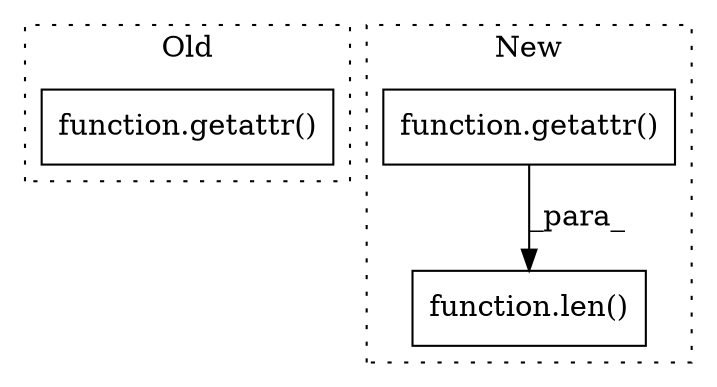 digraph G {
subgraph cluster0 {
1 [label="function.getattr()" a="75" s="2598,2628" l="8,1" shape="box"];
label = "Old";
style="dotted";
}
subgraph cluster1 {
2 [label="function.len()" a="75" s="3330,3360" l="4,1" shape="box"];
3 [label="function.getattr()" a="75" s="3334,3359" l="8,1" shape="box"];
label = "New";
style="dotted";
}
3 -> 2 [label="_para_"];
}